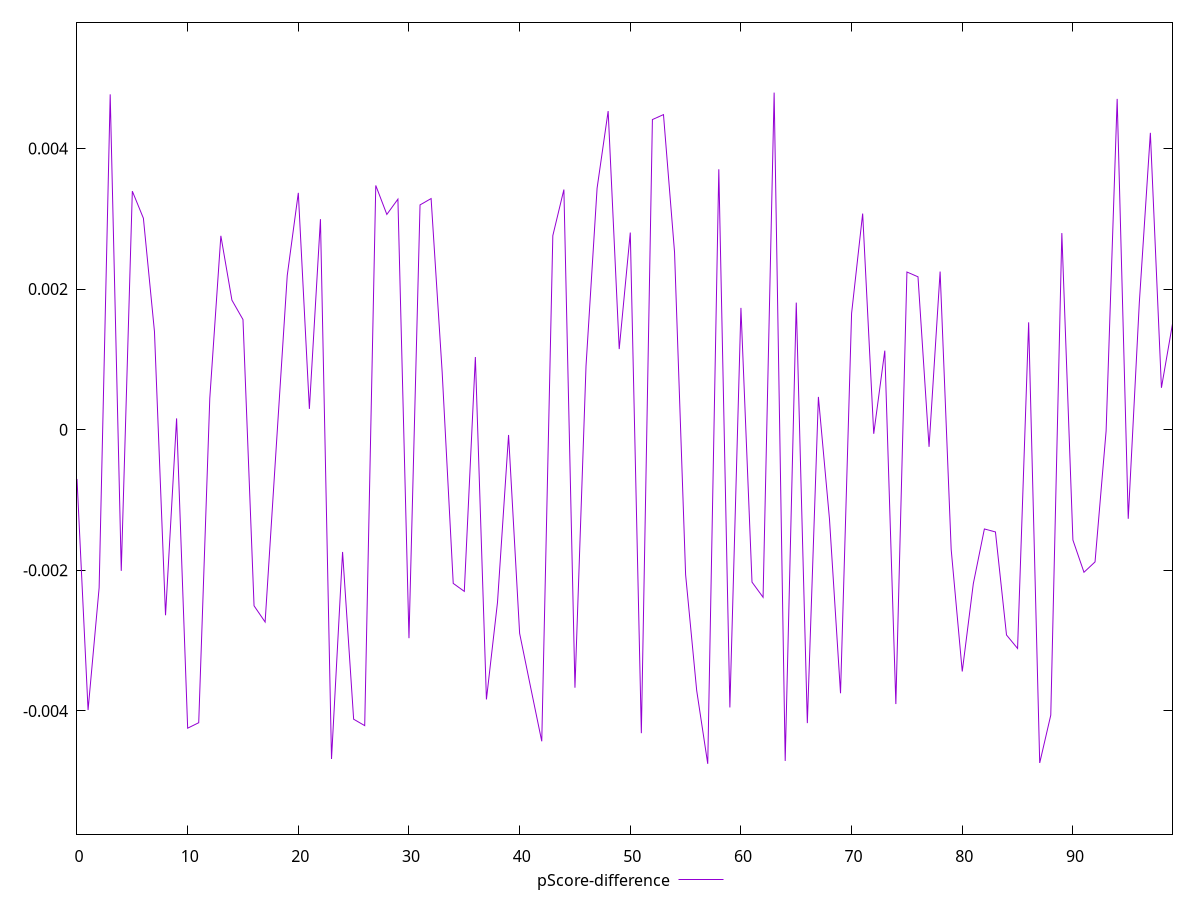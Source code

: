 reset

$pScoreDifference <<EOF
0 -0.0006999934986210432
1 -0.003985984379797913
2 -0.002247055174959045
3 0.004769849646546143
4 -0.002006492878028565
5 0.0033931147670613893
6 0.0030080754896368855
7 0.0013961587511256424
8 -0.0026387122762693282
9 0.0001614686853509406
10 -0.004244385876206014
11 -0.004166639505140068
12 0.00044648408344871715
13 0.0027579969396887005
14 0.0018428086602230165
15 0.0015669544966421256
16 -0.0025039473399141032
17 -0.002734523489815177
18 -0.0002592496712336967
19 0.0021939401509877277
20 0.0033690247333083567
21 0.0002962283604258653
22 0.0029949693796137433
23 -0.00468235800777117
24 -0.0017383672498901825
25 -0.00411711293593453
26 -0.004207941541882532
27 0.0034743241614513254
28 0.003062338704561962
29 0.003279622908818891
30 -0.0029646030689670644
31 0.003197726008947299
32 0.003287950148745944
33 0.0008192980544743378
34 -0.0021854201579433186
35 -0.002298845483944989
36 0.00103451750421657
37 -0.003835714627090314
38 -0.002455059924560632
39 -0.00007435254846688277
40 -0.002896107439275597
41 -0.0036675138678922137
42 -0.004430924981995155
43 0.0027606800195324466
44 0.003415864406415503
45 -0.003669010617774471
46 0.0009074343128910867
47 0.003435266929605496
48 0.004532137020393567
49 0.0011472455733554376
50 0.0028045865772614587
51 -0.004315958588027358
52 0.004411371350262927
53 0.0044818753975999215
54 0.002523655975375516
55 -0.002061797870426152
56 -0.0037074704507179534
57 -0.004751281845733146
58 0.003704708545293589
59 -0.003949336275786641
60 0.0017330684983379863
61 -0.0021667785124933614
62 -0.0023829653945340867
63 0.004794791619140426
64 -0.0047099255789537775
65 0.0018076327176659301
66 -0.004172142983083549
67 0.00046678250080234296
68 -0.0012682701019923748
69 -0.0037479962236260933
70 0.0016548763769154151
71 0.0030741441387340807
72 -0.000057404539502425855
73 0.0011249737341602062
74 -0.003901221706286706
75 0.002243159775745074
76 0.0021751173732376117
77 -0.0002432123577223999
78 0.002250123128626602
79 -0.0017035340939864918
80 -0.003438360247325245
81 -0.002188835913099596
82 -0.0014112697212497194
83 -0.001453547928155774
84 -0.0029193940938867513
85 -0.0031105539807615434
86 0.0015271719988168009
87 -0.004738874347120503
88 -0.004058655036374037
89 0.002796940950250515
90 -0.0015685370437108492
91 -0.0020269749328085673
92 -0.001879537651864438
93 -0.000018089227847184475
94 0.004705283068902721
95 -0.001266054917931192
96 0.0018030920131825168
97 0.004222586103011516
98 0.000596656206510171
99 0.0015060382675036177
EOF

set key outside below
set xrange [0:99]
set yrange [-0.005751281845733146:0.005794791619140426]
set trange [-0.005751281845733146:0.005794791619140426]
set terminal svg size 640, 500 enhanced background rgb 'white'
set output "reports/report_00031_2021-02-24T23-18-18.084Z/mainthread-work-breakdown/samples/astro/pScore-difference/values.svg"

plot $pScoreDifference title "pScore-difference" with line

reset
